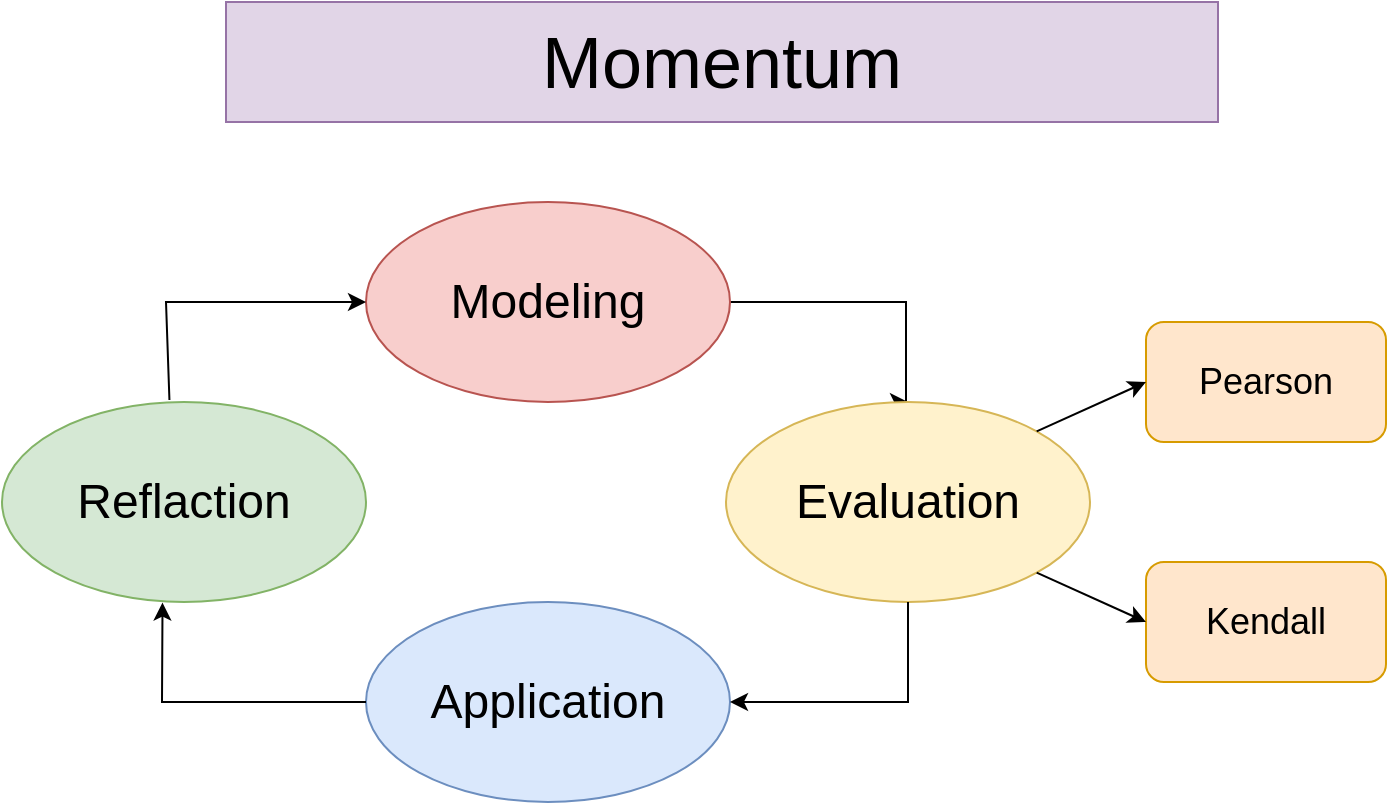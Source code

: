 <mxfile version="23.1.1" type="github">
  <diagram id="C5RBs43oDa-KdzZeNtuy" name="Page-1">
    <mxGraphModel dx="1173" dy="772" grid="1" gridSize="10" guides="1" tooltips="1" connect="1" arrows="1" fold="1" page="1" pageScale="1" pageWidth="827" pageHeight="1169" math="0" shadow="0">
      <root>
        <mxCell id="WIyWlLk6GJQsqaUBKTNV-0" />
        <mxCell id="WIyWlLk6GJQsqaUBKTNV-1" parent="WIyWlLk6GJQsqaUBKTNV-0" />
        <mxCell id="PWG5q2kO7zcAaW7iqmSC-0" value="Momentum" style="rounded=0;whiteSpace=wrap;html=1;fontSize=36;fillColor=#e1d5e7;strokeColor=#9673a6;" parent="WIyWlLk6GJQsqaUBKTNV-1" vertex="1">
          <mxGeometry x="150" y="70" width="496" height="60" as="geometry" />
        </mxCell>
        <mxCell id="Z4rUve5V7mcKBemOGnwx-1" value="" style="edgeStyle=orthogonalEdgeStyle;rounded=0;orthogonalLoop=1;jettySize=auto;html=1;entryX=0.5;entryY=0;entryDx=0;entryDy=0;" edge="1" parent="WIyWlLk6GJQsqaUBKTNV-1" source="PWG5q2kO7zcAaW7iqmSC-1" target="PWG5q2kO7zcAaW7iqmSC-7">
          <mxGeometry relative="1" as="geometry">
            <mxPoint x="510" y="230" as="targetPoint" />
            <Array as="points">
              <mxPoint x="490" y="220" />
            </Array>
          </mxGeometry>
        </mxCell>
        <mxCell id="PWG5q2kO7zcAaW7iqmSC-1" value="Modeling" style="ellipse;whiteSpace=wrap;html=1;fontSize=24;labelBackgroundColor=none;fillColor=#f8cecc;strokeColor=#b85450;" parent="WIyWlLk6GJQsqaUBKTNV-1" vertex="1">
          <mxGeometry x="220" y="170" width="182" height="100" as="geometry" />
        </mxCell>
        <mxCell id="PWG5q2kO7zcAaW7iqmSC-5" value="Application" style="ellipse;whiteSpace=wrap;html=1;fontSize=24;fillColor=#dae8fc;strokeColor=#6c8ebf;" parent="WIyWlLk6GJQsqaUBKTNV-1" vertex="1">
          <mxGeometry x="220" y="370" width="182" height="100" as="geometry" />
        </mxCell>
        <mxCell id="PWG5q2kO7zcAaW7iqmSC-6" value="Reflaction" style="ellipse;whiteSpace=wrap;html=1;fontSize=24;fillColor=#d5e8d4;strokeColor=#82b366;" parent="WIyWlLk6GJQsqaUBKTNV-1" vertex="1">
          <mxGeometry x="38" y="270" width="182" height="100" as="geometry" />
        </mxCell>
        <mxCell id="PWG5q2kO7zcAaW7iqmSC-7" value="Evaluation" style="ellipse;whiteSpace=wrap;html=1;fontSize=24;fillColor=#fff2cc;strokeColor=#d6b656;" parent="WIyWlLk6GJQsqaUBKTNV-1" vertex="1">
          <mxGeometry x="400" y="270" width="182" height="100" as="geometry" />
        </mxCell>
        <mxCell id="Z4rUve5V7mcKBemOGnwx-5" value="" style="endArrow=classic;html=1;rounded=0;entryX=1;entryY=0.5;entryDx=0;entryDy=0;exitX=0.5;exitY=1;exitDx=0;exitDy=0;" edge="1" parent="WIyWlLk6GJQsqaUBKTNV-1" source="PWG5q2kO7zcAaW7iqmSC-7" target="PWG5q2kO7zcAaW7iqmSC-5">
          <mxGeometry width="50" height="50" relative="1" as="geometry">
            <mxPoint x="420" y="500" as="sourcePoint" />
            <mxPoint x="440" y="370" as="targetPoint" />
            <Array as="points">
              <mxPoint x="491" y="420" />
            </Array>
          </mxGeometry>
        </mxCell>
        <mxCell id="Z4rUve5V7mcKBemOGnwx-6" value="" style="endArrow=classic;html=1;rounded=0;entryX=0.441;entryY=1.003;entryDx=0;entryDy=0;entryPerimeter=0;" edge="1" parent="WIyWlLk6GJQsqaUBKTNV-1" target="PWG5q2kO7zcAaW7iqmSC-6">
          <mxGeometry width="50" height="50" relative="1" as="geometry">
            <mxPoint x="220" y="420" as="sourcePoint" />
            <mxPoint x="440" y="370" as="targetPoint" />
            <Array as="points">
              <mxPoint x="118" y="420" />
            </Array>
          </mxGeometry>
        </mxCell>
        <mxCell id="Z4rUve5V7mcKBemOGnwx-7" value="" style="endArrow=classic;html=1;rounded=0;entryX=0;entryY=0.5;entryDx=0;entryDy=0;exitX=0.46;exitY=-0.01;exitDx=0;exitDy=0;exitPerimeter=0;" edge="1" parent="WIyWlLk6GJQsqaUBKTNV-1" source="PWG5q2kO7zcAaW7iqmSC-6" target="PWG5q2kO7zcAaW7iqmSC-1">
          <mxGeometry width="50" height="50" relative="1" as="geometry">
            <mxPoint x="390" y="420" as="sourcePoint" />
            <mxPoint x="440" y="370" as="targetPoint" />
            <Array as="points">
              <mxPoint x="120" y="220" />
            </Array>
          </mxGeometry>
        </mxCell>
        <mxCell id="Z4rUve5V7mcKBemOGnwx-8" value="Pearson" style="rounded=1;whiteSpace=wrap;html=1;fontSize=18;fillColor=#ffe6cc;strokeColor=#d79b00;" vertex="1" parent="WIyWlLk6GJQsqaUBKTNV-1">
          <mxGeometry x="610" y="230" width="120" height="60" as="geometry" />
        </mxCell>
        <mxCell id="Z4rUve5V7mcKBemOGnwx-9" value="Kendall" style="rounded=1;whiteSpace=wrap;html=1;fontSize=18;fillColor=#ffe6cc;strokeColor=#d79b00;" vertex="1" parent="WIyWlLk6GJQsqaUBKTNV-1">
          <mxGeometry x="610" y="350" width="120" height="60" as="geometry" />
        </mxCell>
        <mxCell id="Z4rUve5V7mcKBemOGnwx-10" value="" style="endArrow=classic;html=1;rounded=0;entryX=0;entryY=0.5;entryDx=0;entryDy=0;exitX=1;exitY=0;exitDx=0;exitDy=0;" edge="1" parent="WIyWlLk6GJQsqaUBKTNV-1" source="PWG5q2kO7zcAaW7iqmSC-7" target="Z4rUve5V7mcKBemOGnwx-8">
          <mxGeometry width="50" height="50" relative="1" as="geometry">
            <mxPoint x="390" y="420" as="sourcePoint" />
            <mxPoint x="440" y="370" as="targetPoint" />
          </mxGeometry>
        </mxCell>
        <mxCell id="Z4rUve5V7mcKBemOGnwx-11" value="" style="endArrow=classic;html=1;rounded=0;entryX=0;entryY=0.5;entryDx=0;entryDy=0;exitX=1;exitY=1;exitDx=0;exitDy=0;" edge="1" parent="WIyWlLk6GJQsqaUBKTNV-1" source="PWG5q2kO7zcAaW7iqmSC-7" target="Z4rUve5V7mcKBemOGnwx-9">
          <mxGeometry width="50" height="50" relative="1" as="geometry">
            <mxPoint x="390" y="420" as="sourcePoint" />
            <mxPoint x="440" y="370" as="targetPoint" />
          </mxGeometry>
        </mxCell>
      </root>
    </mxGraphModel>
  </diagram>
</mxfile>
